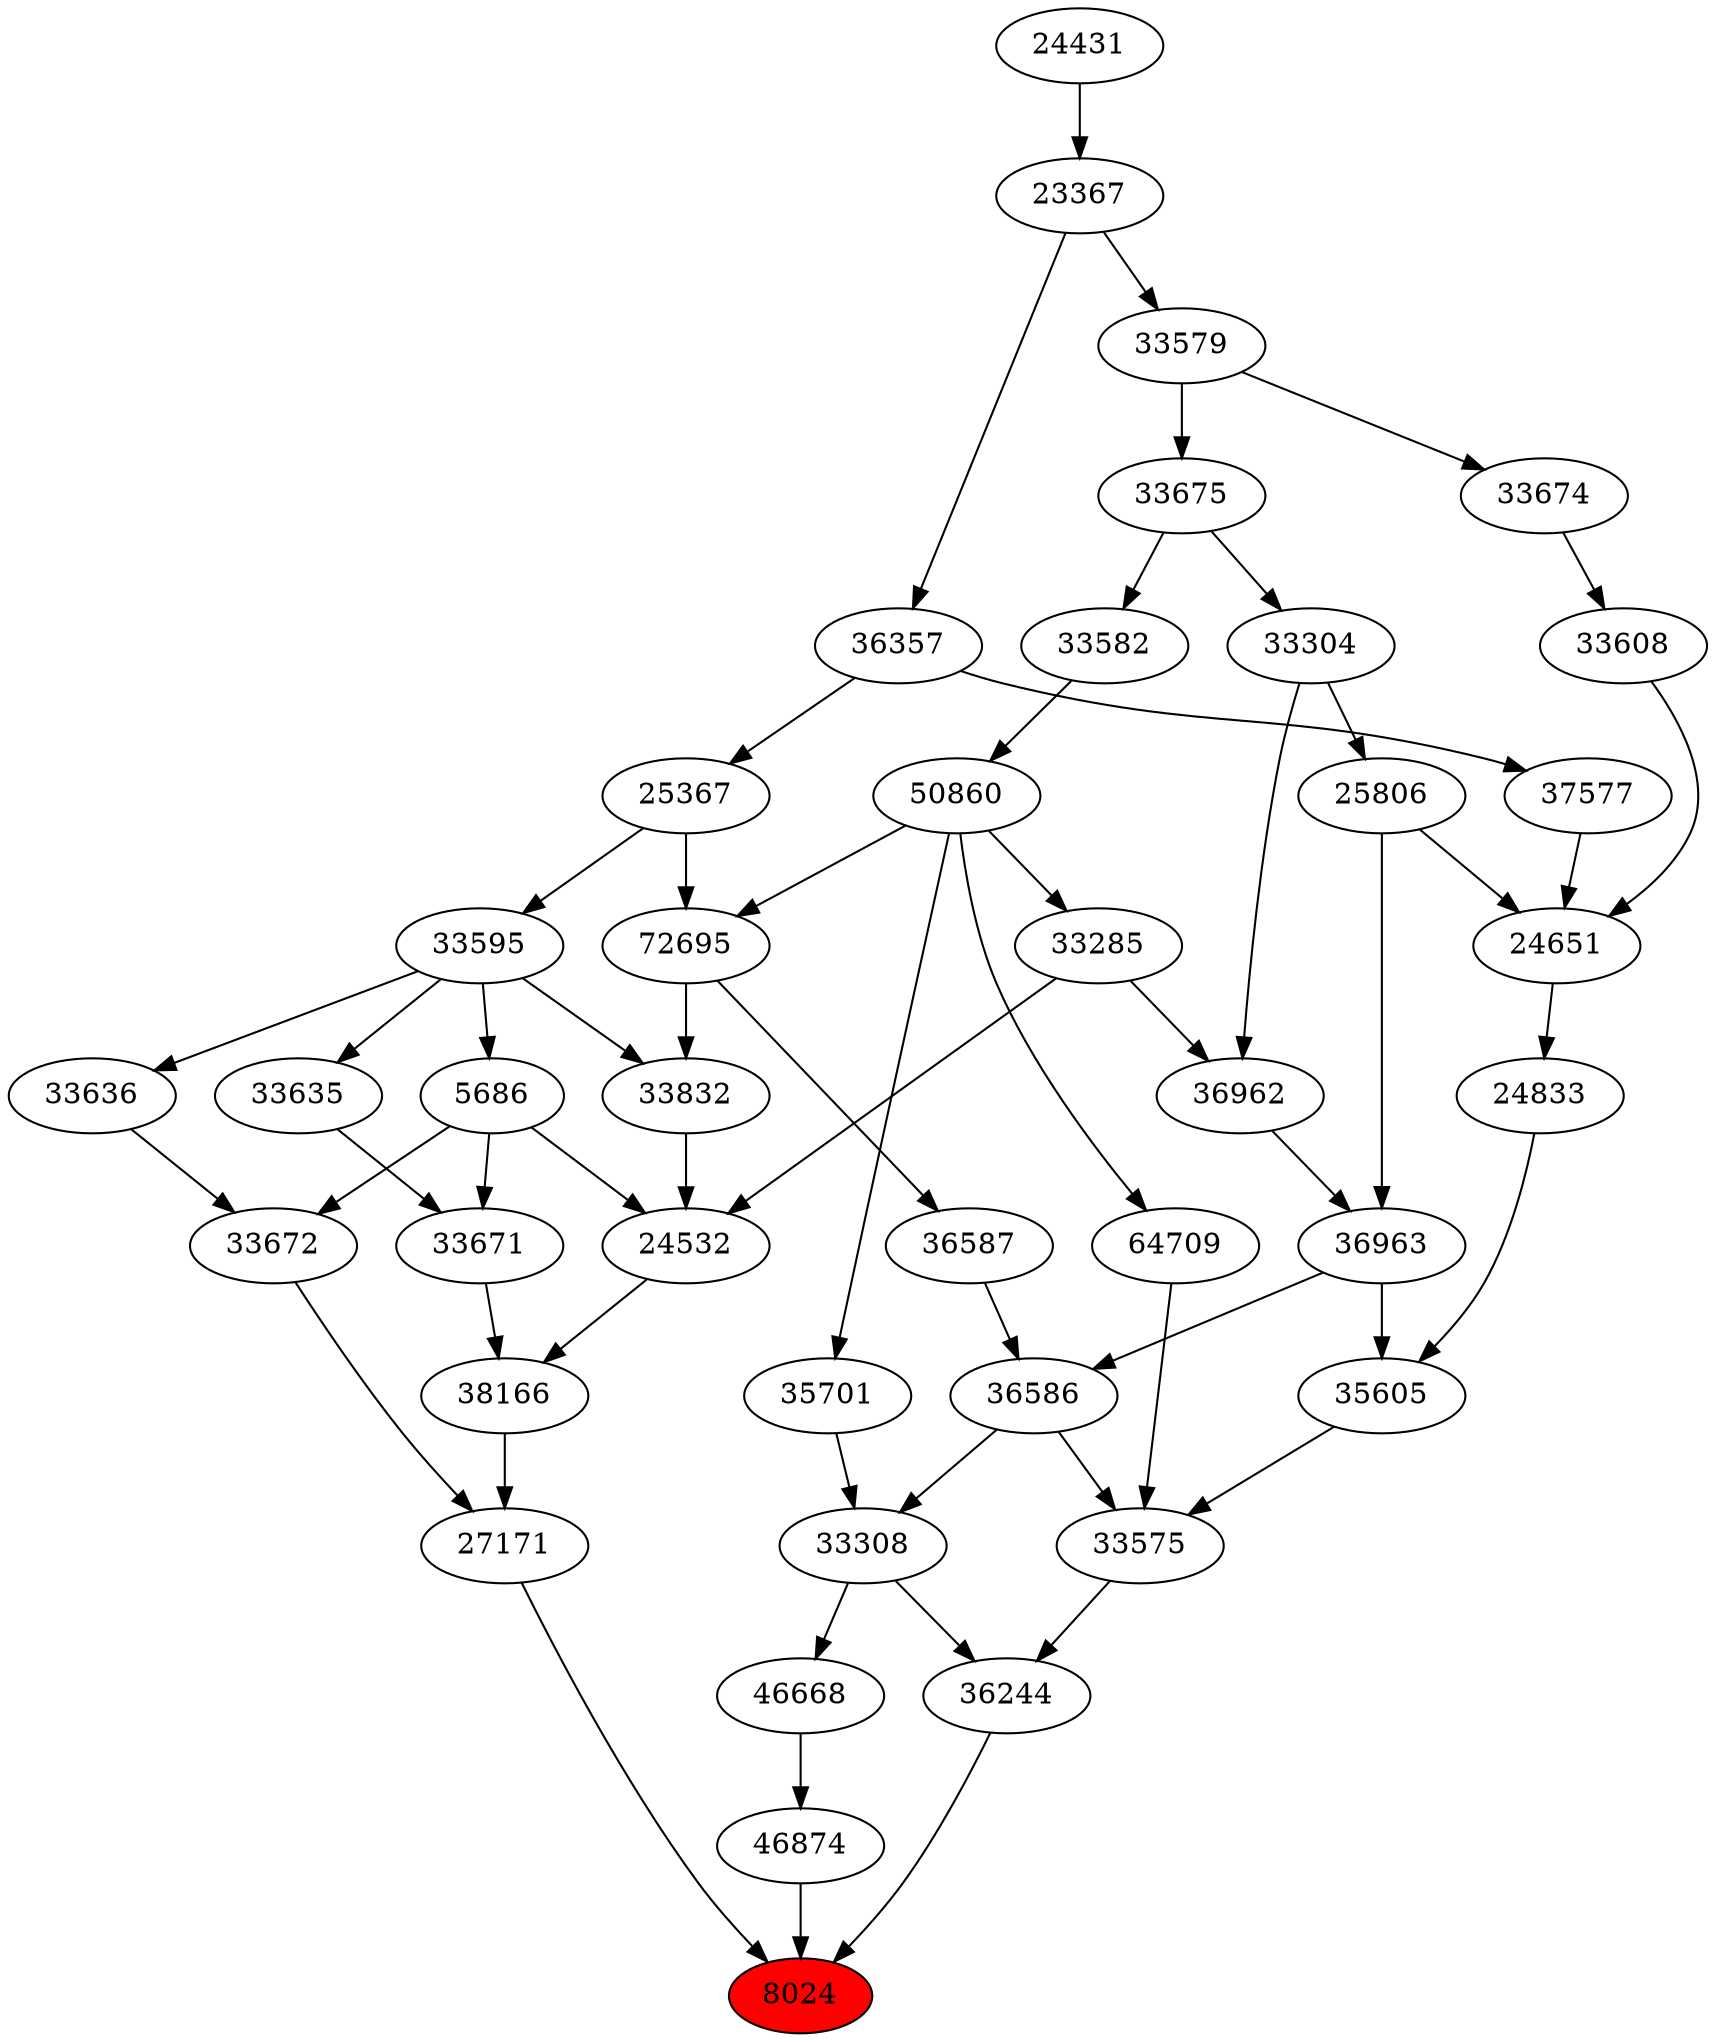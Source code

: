 strict digraph{ 
8024 [label="8024" fillcolor=red style=filled]
46874 -> 8024
36244 -> 8024
27171 -> 8024
46874 [label="46874"]
46668 -> 46874
36244 [label="36244"]
33308 -> 36244
33575 -> 36244
27171 [label="27171"]
33672 -> 27171
38166 -> 27171
46668 [label="46668"]
33308 -> 46668
33308 [label="33308"]
36586 -> 33308
35701 -> 33308
33575 [label="33575"]
36586 -> 33575
35605 -> 33575
64709 -> 33575
33672 [label="33672"]
33636 -> 33672
5686 -> 33672
38166 [label="38166"]
24532 -> 38166
33671 -> 38166
36586 [label="36586"]
36587 -> 36586
36963 -> 36586
35701 [label="35701"]
50860 -> 35701
35605 [label="35605"]
24833 -> 35605
36963 -> 35605
64709 [label="64709"]
50860 -> 64709
33636 [label="33636"]
33595 -> 33636
5686 [label="5686"]
33595 -> 5686
24532 [label="24532"]
33285 -> 24532
5686 -> 24532
33832 -> 24532
33671 [label="33671"]
5686 -> 33671
33635 -> 33671
36587 [label="36587"]
72695 -> 36587
36963 [label="36963"]
36962 -> 36963
25806 -> 36963
50860 [label="50860"]
33582 -> 50860
24833 [label="24833"]
24651 -> 24833
33595 [label="33595"]
25367 -> 33595
33285 [label="33285"]
50860 -> 33285
33832 [label="33832"]
72695 -> 33832
33595 -> 33832
33635 [label="33635"]
33595 -> 33635
72695 [label="72695"]
50860 -> 72695
25367 -> 72695
36962 [label="36962"]
33285 -> 36962
33304 -> 36962
25806 [label="25806"]
33304 -> 25806
33582 [label="33582"]
33675 -> 33582
24651 [label="24651"]
25806 -> 24651
33608 -> 24651
37577 -> 24651
25367 [label="25367"]
36357 -> 25367
33304 [label="33304"]
33675 -> 33304
33675 [label="33675"]
33579 -> 33675
33608 [label="33608"]
33674 -> 33608
37577 [label="37577"]
36357 -> 37577
36357 [label="36357"]
23367 -> 36357
33579 [label="33579"]
23367 -> 33579
33674 [label="33674"]
33579 -> 33674
23367 [label="23367"]
24431 -> 23367
24431 [label="24431"]
}